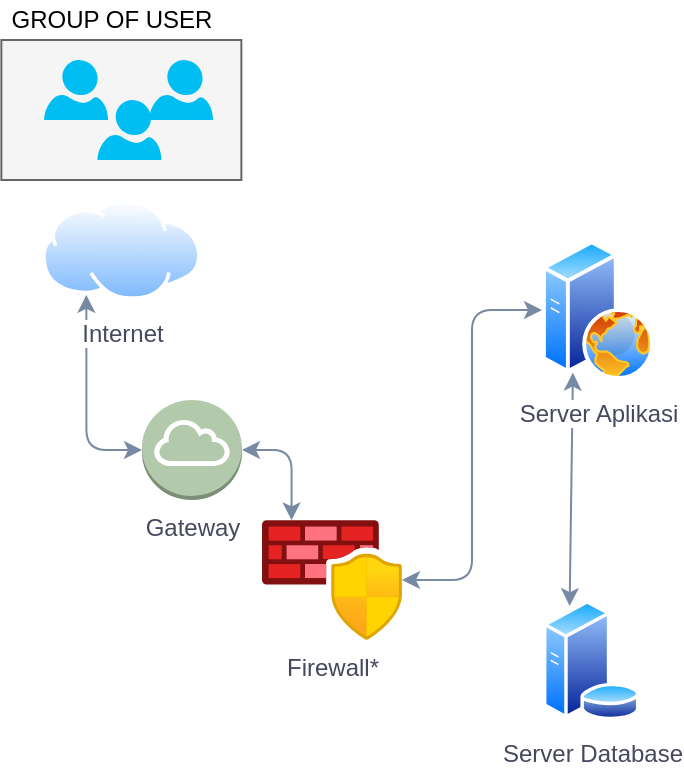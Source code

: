 <mxfile version="14.8.4" type="github">
  <diagram id="C75zgiTLCs8uYpq0REiE" name="Page-1">
    <mxGraphModel dx="1038" dy="579" grid="1" gridSize="10" guides="1" tooltips="1" connect="1" arrows="1" fold="1" page="1" pageScale="1" pageWidth="850" pageHeight="1100" math="0" shadow="0">
      <root>
        <mxCell id="0" />
        <mxCell id="1" parent="0" />
        <mxCell id="FHpdAKY3UbMbQFykbLei-33" value="GROUP OF USER" style="group;rounded=0;glass=0;" parent="1" vertex="1" connectable="0">
          <mxGeometry x="109.68" y="20" width="120" height="70" as="geometry" />
        </mxCell>
        <mxCell id="FHpdAKY3UbMbQFykbLei-30" value="" style="rounded=0;whiteSpace=wrap;html=1;sketch=0;strokeColor=#666666;fillColor=#f5f5f5;fontColor=#333333;" parent="FHpdAKY3UbMbQFykbLei-33" vertex="1">
          <mxGeometry width="120" height="70" as="geometry" />
        </mxCell>
        <mxCell id="FHpdAKY3UbMbQFykbLei-22" value="" style="verticalLabelPosition=bottom;html=1;verticalAlign=top;align=center;strokeColor=none;fillColor=#00BEF2;shape=mxgraph.azure.user;rounded=0;sketch=0;fontColor=#46495D;" parent="FHpdAKY3UbMbQFykbLei-33" vertex="1">
          <mxGeometry x="21.333" y="10" width="32" height="30" as="geometry" />
        </mxCell>
        <mxCell id="FHpdAKY3UbMbQFykbLei-24" value="" style="verticalLabelPosition=bottom;html=1;verticalAlign=top;align=center;strokeColor=none;fillColor=#00BEF2;shape=mxgraph.azure.user;rounded=0;sketch=0;fontColor=#46495D;" parent="FHpdAKY3UbMbQFykbLei-33" vertex="1">
          <mxGeometry x="48.0" y="30" width="32" height="30" as="geometry" />
        </mxCell>
        <mxCell id="FHpdAKY3UbMbQFykbLei-26" value="" style="verticalLabelPosition=bottom;html=1;verticalAlign=top;align=center;strokeColor=none;fillColor=#00BEF2;shape=mxgraph.azure.user;rounded=0;sketch=0;fontColor=#46495D;" parent="FHpdAKY3UbMbQFykbLei-33" vertex="1">
          <mxGeometry x="73.827" y="10" width="32" height="30" as="geometry" />
        </mxCell>
        <mxCell id="FHpdAKY3UbMbQFykbLei-14" style="rounded=1;orthogonalLoop=1;jettySize=auto;html=1;exitX=0.25;exitY=1;exitDx=0;exitDy=0;entryX=0;entryY=0.5;entryDx=0;entryDy=0;entryPerimeter=0;endArrow=classic;endFill=1;strokeColor=#788AA3;fontColor=#46495D;edgeStyle=orthogonalEdgeStyle;startArrow=classic;startFill=1;" parent="1" source="FHpdAKY3UbMbQFykbLei-1" target="FHpdAKY3UbMbQFykbLei-4" edge="1">
          <mxGeometry relative="1" as="geometry" />
        </mxCell>
        <mxCell id="FHpdAKY3UbMbQFykbLei-1" value="Internet" style="aspect=fixed;perimeter=ellipsePerimeter;html=1;align=center;shadow=0;dashed=0;spacingTop=3;image;image=img/lib/active_directory/internet_cloud.svg;fillColor=#B2C9AB;strokeColor=#788AA3;fontColor=#46495D;" parent="1" vertex="1">
          <mxGeometry x="130" y="100" width="79.37" height="50" as="geometry" />
        </mxCell>
        <mxCell id="FHpdAKY3UbMbQFykbLei-21" style="rounded=1;sketch=0;orthogonalLoop=1;jettySize=auto;html=1;exitX=0.25;exitY=1;exitDx=0;exitDy=0;entryX=0.25;entryY=0;entryDx=0;entryDy=0;fontColor=#46495D;strokeColor=#788AA3;fillColor=#B2C9AB;endArrow=classic;endFill=1;startArrow=classic;startFill=1;" parent="1" source="FHpdAKY3UbMbQFykbLei-2" target="FHpdAKY3UbMbQFykbLei-3" edge="1">
          <mxGeometry relative="1" as="geometry" />
        </mxCell>
        <mxCell id="FHpdAKY3UbMbQFykbLei-2" value="Server Aplikasi" style="aspect=fixed;perimeter=ellipsePerimeter;html=1;align=center;shadow=0;dashed=0;spacingTop=3;image;image=img/lib/active_directory/web_server.svg;fillColor=#B2C9AB;strokeColor=#788AA3;fontColor=#46495D;" parent="1" vertex="1">
          <mxGeometry x="380" y="120" width="56" height="70" as="geometry" />
        </mxCell>
        <mxCell id="FHpdAKY3UbMbQFykbLei-8" style="edgeStyle=orthogonalEdgeStyle;rounded=0;orthogonalLoop=1;jettySize=auto;html=1;exitX=0.5;exitY=0;exitDx=0;exitDy=0;entryX=0.5;entryY=1;entryDx=0;entryDy=0;curved=1;strokeColor=none;endArrow=classic;endFill=1;fontColor=#46495D;" parent="1" source="FHpdAKY3UbMbQFykbLei-3" target="FHpdAKY3UbMbQFykbLei-2" edge="1">
          <mxGeometry relative="1" as="geometry" />
        </mxCell>
        <mxCell id="FHpdAKY3UbMbQFykbLei-3" value="Server Database" style="aspect=fixed;perimeter=ellipsePerimeter;html=1;align=center;shadow=0;dashed=0;spacingTop=3;image;image=img/lib/active_directory/database_server.svg;fillColor=#B2C9AB;strokeColor=#788AA3;fontColor=#46495D;" parent="1" vertex="1">
          <mxGeometry x="380.0" y="300" width="49.2" height="60" as="geometry" />
        </mxCell>
        <mxCell id="FHpdAKY3UbMbQFykbLei-6" style="edgeStyle=orthogonalEdgeStyle;orthogonalLoop=1;jettySize=auto;html=1;entryX=0.211;entryY=0.003;entryDx=0;entryDy=0;entryPerimeter=0;endArrow=classic;endFill=1;rounded=1;strokeColor=#788AA3;fontColor=#46495D;startArrow=classic;startFill=1;" parent="1" source="FHpdAKY3UbMbQFykbLei-4" target="FHpdAKY3UbMbQFykbLei-5" edge="1">
          <mxGeometry relative="1" as="geometry" />
        </mxCell>
        <mxCell id="FHpdAKY3UbMbQFykbLei-4" value="Gateway" style="outlineConnect=0;dashed=0;verticalLabelPosition=bottom;verticalAlign=top;align=center;html=1;shape=mxgraph.aws3.internet_gateway;fillColor=#B2C9AB;strokeColor=#788AA3;fontColor=#46495D;" parent="1" vertex="1">
          <mxGeometry x="180" y="200" width="50" height="50" as="geometry" />
        </mxCell>
        <mxCell id="FHpdAKY3UbMbQFykbLei-20" style="edgeStyle=orthogonalEdgeStyle;rounded=1;sketch=0;orthogonalLoop=1;jettySize=auto;html=1;entryX=0;entryY=0.5;entryDx=0;entryDy=0;fontColor=#46495D;strokeColor=#788AA3;fillColor=#B2C9AB;startArrow=classic;startFill=1;" parent="1" source="FHpdAKY3UbMbQFykbLei-5" target="FHpdAKY3UbMbQFykbLei-2" edge="1">
          <mxGeometry relative="1" as="geometry" />
        </mxCell>
        <mxCell id="FHpdAKY3UbMbQFykbLei-5" value="Firewall*" style="aspect=fixed;html=1;points=[];align=center;image;fontSize=12;image=img/lib/azure2/networking/Azure_Firewall_Manager.svg;fillColor=#B2C9AB;strokeColor=#788AA3;fontColor=#46495D;" parent="1" vertex="1">
          <mxGeometry x="240" y="260" width="69.99" height="60" as="geometry" />
        </mxCell>
        <mxCell id="Laf6LgBPKKf2am7BUDrX-1" value="GROUP OF USER" style="text;html=1;strokeColor=none;fillColor=none;align=center;verticalAlign=middle;whiteSpace=wrap;rounded=0;" vertex="1" parent="1">
          <mxGeometry x="109.68" width="110" height="20" as="geometry" />
        </mxCell>
      </root>
    </mxGraphModel>
  </diagram>
</mxfile>
